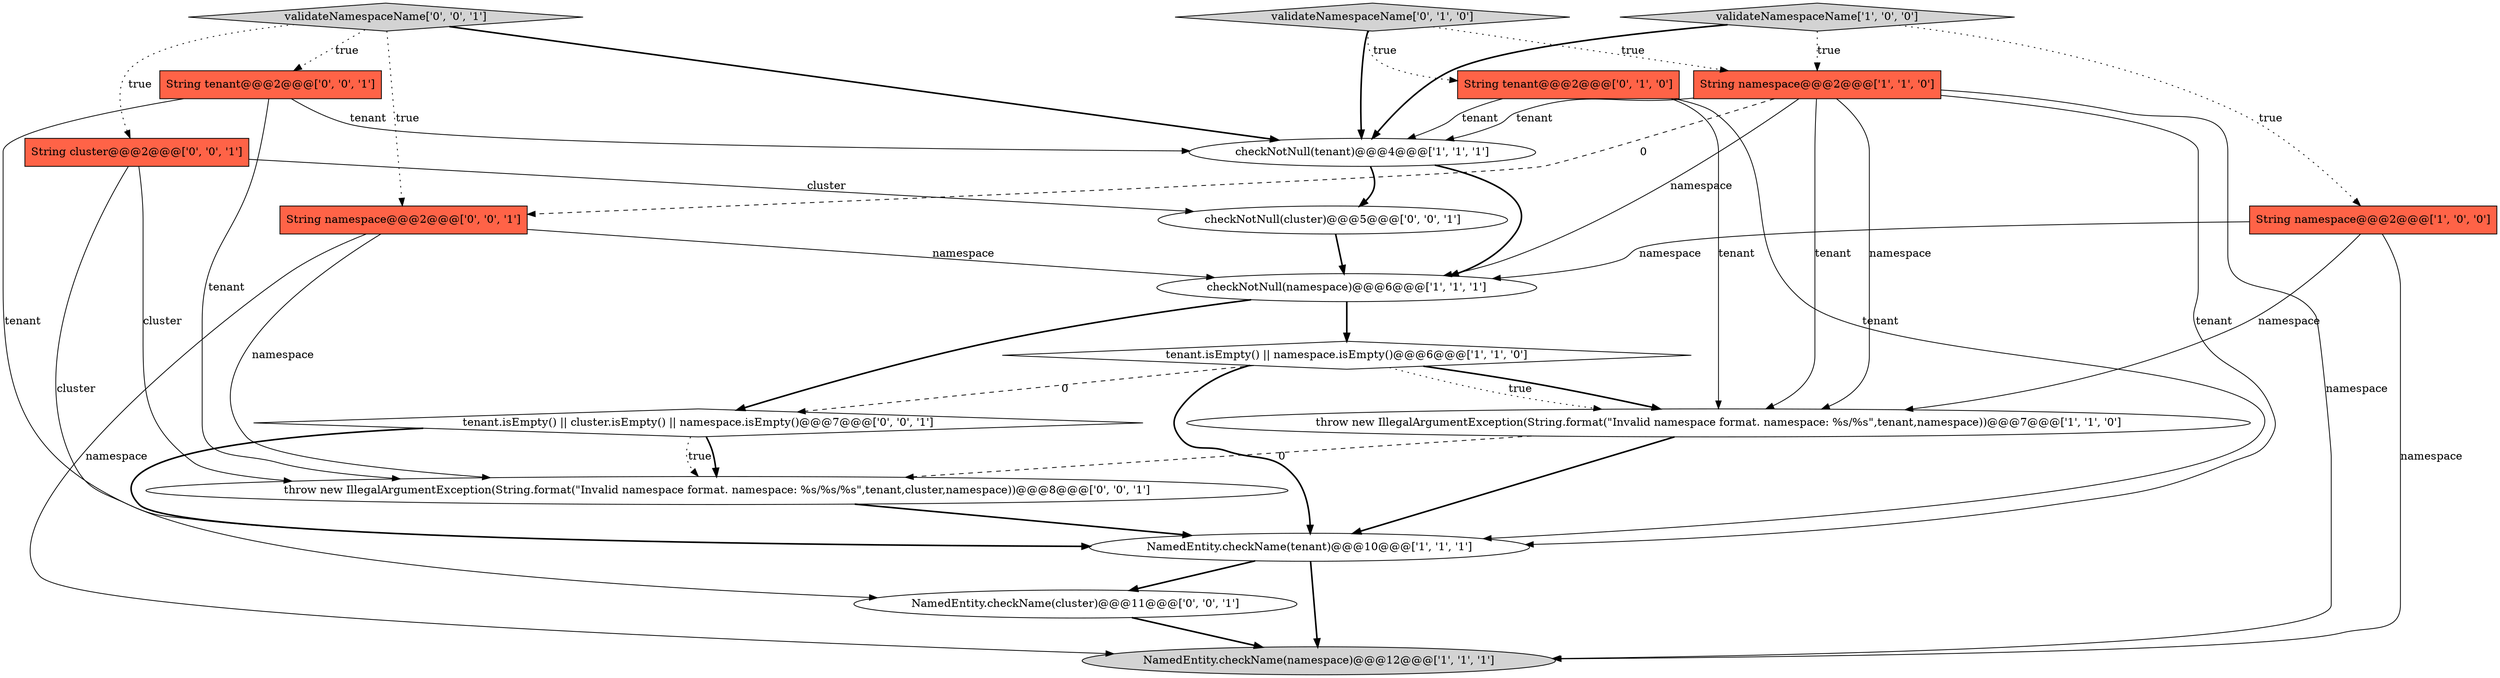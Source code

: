 digraph {
16 [style = filled, label = "throw new IllegalArgumentException(String.format(\"Invalid namespace format. namespace: %s/%s/%s\",tenant,cluster,namespace))@@@8@@@['0', '0', '1']", fillcolor = white, shape = ellipse image = "AAA0AAABBB3BBB"];
11 [style = filled, label = "String tenant@@@2@@@['0', '0', '1']", fillcolor = tomato, shape = box image = "AAA0AAABBB3BBB"];
4 [style = filled, label = "throw new IllegalArgumentException(String.format(\"Invalid namespace format. namespace: %s/%s\",tenant,namespace))@@@7@@@['1', '1', '0']", fillcolor = white, shape = ellipse image = "AAA0AAABBB1BBB"];
18 [style = filled, label = "tenant.isEmpty() || cluster.isEmpty() || namespace.isEmpty()@@@7@@@['0', '0', '1']", fillcolor = white, shape = diamond image = "AAA0AAABBB3BBB"];
14 [style = filled, label = "checkNotNull(cluster)@@@5@@@['0', '0', '1']", fillcolor = white, shape = ellipse image = "AAA0AAABBB3BBB"];
8 [style = filled, label = "String namespace@@@2@@@['1', '1', '0']", fillcolor = tomato, shape = box image = "AAA0AAABBB1BBB"];
5 [style = filled, label = "validateNamespaceName['1', '0', '0']", fillcolor = lightgray, shape = diamond image = "AAA0AAABBB1BBB"];
7 [style = filled, label = "NamedEntity.checkName(namespace)@@@12@@@['1', '1', '1']", fillcolor = lightgray, shape = ellipse image = "AAA0AAABBB1BBB"];
1 [style = filled, label = "checkNotNull(namespace)@@@6@@@['1', '1', '1']", fillcolor = white, shape = ellipse image = "AAA0AAABBB1BBB"];
10 [style = filled, label = "String tenant@@@2@@@['0', '1', '0']", fillcolor = tomato, shape = box image = "AAA0AAABBB2BBB"];
3 [style = filled, label = "tenant.isEmpty() || namespace.isEmpty()@@@6@@@['1', '1', '0']", fillcolor = white, shape = diamond image = "AAA0AAABBB1BBB"];
0 [style = filled, label = "checkNotNull(tenant)@@@4@@@['1', '1', '1']", fillcolor = white, shape = ellipse image = "AAA0AAABBB1BBB"];
15 [style = filled, label = "String namespace@@@2@@@['0', '0', '1']", fillcolor = tomato, shape = box image = "AAA0AAABBB3BBB"];
6 [style = filled, label = "NamedEntity.checkName(tenant)@@@10@@@['1', '1', '1']", fillcolor = white, shape = ellipse image = "AAA0AAABBB1BBB"];
17 [style = filled, label = "validateNamespaceName['0', '0', '1']", fillcolor = lightgray, shape = diamond image = "AAA0AAABBB3BBB"];
12 [style = filled, label = "NamedEntity.checkName(cluster)@@@11@@@['0', '0', '1']", fillcolor = white, shape = ellipse image = "AAA0AAABBB3BBB"];
2 [style = filled, label = "String namespace@@@2@@@['1', '0', '0']", fillcolor = tomato, shape = box image = "AAA0AAABBB1BBB"];
9 [style = filled, label = "validateNamespaceName['0', '1', '0']", fillcolor = lightgray, shape = diamond image = "AAA0AAABBB2BBB"];
13 [style = filled, label = "String cluster@@@2@@@['0', '0', '1']", fillcolor = tomato, shape = box image = "AAA0AAABBB3BBB"];
13->16 [style = solid, label="cluster"];
5->8 [style = dotted, label="true"];
12->7 [style = bold, label=""];
4->6 [style = bold, label=""];
11->0 [style = solid, label="tenant"];
9->8 [style = dotted, label="true"];
8->7 [style = solid, label="namespace"];
8->0 [style = solid, label="tenant"];
15->7 [style = solid, label="namespace"];
10->6 [style = solid, label="tenant"];
17->13 [style = dotted, label="true"];
13->12 [style = solid, label="cluster"];
4->16 [style = dashed, label="0"];
8->4 [style = solid, label="tenant"];
2->1 [style = solid, label="namespace"];
8->1 [style = solid, label="namespace"];
1->18 [style = bold, label=""];
9->0 [style = bold, label=""];
0->1 [style = bold, label=""];
11->16 [style = solid, label="tenant"];
9->10 [style = dotted, label="true"];
3->6 [style = bold, label=""];
14->1 [style = bold, label=""];
18->16 [style = dotted, label="true"];
2->7 [style = solid, label="namespace"];
17->15 [style = dotted, label="true"];
5->0 [style = bold, label=""];
1->3 [style = bold, label=""];
3->4 [style = dotted, label="true"];
8->6 [style = solid, label="tenant"];
8->15 [style = dashed, label="0"];
18->16 [style = bold, label=""];
16->6 [style = bold, label=""];
15->1 [style = solid, label="namespace"];
6->12 [style = bold, label=""];
11->6 [style = solid, label="tenant"];
10->0 [style = solid, label="tenant"];
3->18 [style = dashed, label="0"];
17->11 [style = dotted, label="true"];
2->4 [style = solid, label="namespace"];
10->4 [style = solid, label="tenant"];
6->7 [style = bold, label=""];
0->14 [style = bold, label=""];
13->14 [style = solid, label="cluster"];
8->4 [style = solid, label="namespace"];
3->4 [style = bold, label=""];
17->0 [style = bold, label=""];
18->6 [style = bold, label=""];
15->16 [style = solid, label="namespace"];
5->2 [style = dotted, label="true"];
}
